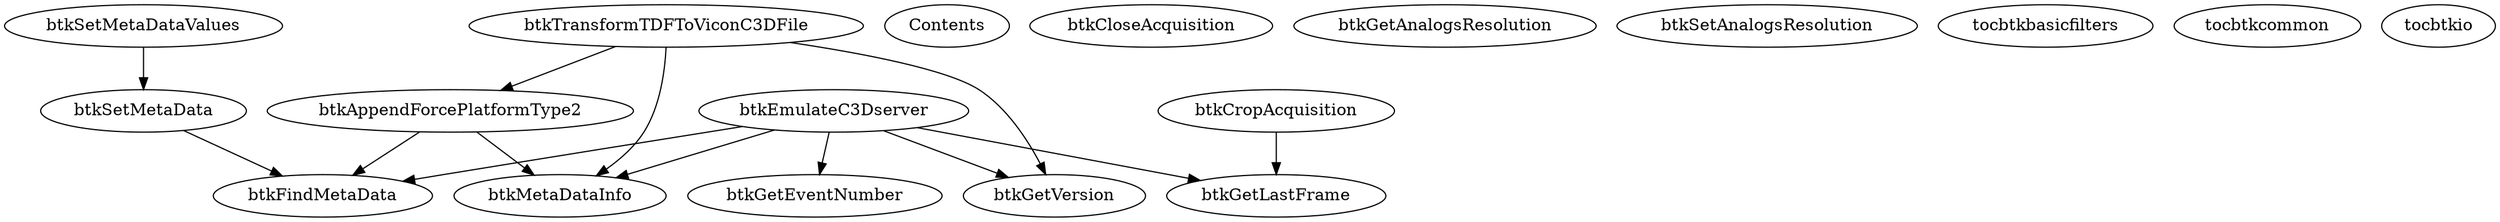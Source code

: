 /* Created by mdot for Matlab */
digraph m2html {
  btkAppendForcePlatformType2 -> btkFindMetaData;
  btkAppendForcePlatformType2 -> btkMetaDataInfo;
  btkCropAcquisition -> btkGetLastFrame;
  btkEmulateC3Dserver -> btkFindMetaData;
  btkEmulateC3Dserver -> btkGetEventNumber;
  btkEmulateC3Dserver -> btkGetLastFrame;
  btkEmulateC3Dserver -> btkGetVersion;
  btkEmulateC3Dserver -> btkMetaDataInfo;
  btkSetMetaData -> btkFindMetaData;
  btkSetMetaDataValues -> btkSetMetaData;
  btkTransformTDFToViconC3DFile -> btkAppendForcePlatformType2;
  btkTransformTDFToViconC3DFile -> btkGetVersion;
  btkTransformTDFToViconC3DFile -> btkMetaDataInfo;

  Contents [URL="Contents.html"];
  btkAppendForcePlatformType2 [URL="btkAppendForcePlatformType2.html"];
  btkCloseAcquisition [URL="btkCloseAcquisition.html"];
  btkCropAcquisition [URL="btkCropAcquisition.html"];
  btkEmulateC3Dserver [URL="btkEmulateC3Dserver.html"];
  btkFindMetaData [URL="btkFindMetaData.html"];
  btkGetAnalogsResolution [URL="btkGetAnalogsResolution.html"];
  btkGetEventNumber [URL="btkGetEventNumber.html"];
  btkGetLastFrame [URL="btkGetLastFrame.html"];
  btkGetVersion [URL="btkGetVersion.html"];
  btkMetaDataInfo [URL="btkMetaDataInfo.html"];
  btkSetAnalogsResolution [URL="btkSetAnalogsResolution.html"];
  btkSetMetaData [URL="btkSetMetaData.html"];
  btkSetMetaDataValues [URL="btkSetMetaDataValues.html"];
  btkTransformTDFToViconC3DFile [URL="btkTransformTDFToViconC3DFile.html"];
  tocbtkbasicfilters [URL="tocbtkbasicfilters.html"];
  tocbtkcommon [URL="tocbtkcommon.html"];
  tocbtkio [URL="tocbtkio.html"];
}